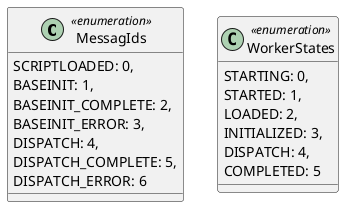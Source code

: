 @startuml

class MessagIds <<enumeration>> {
  SCRIPTLOADED: 0,
  BASEINIT: 1,
  BASEINIT_COMPLETE: 2,
  BASEINIT_ERROR: 3,
  DISPATCH: 4,
  DISPATCH_COMPLETE: 5,
  DISPATCH_ERROR: 6
}

class WorkerStates <<enumeration>> {
  STARTING: 0,
  STARTED: 1,
  LOADED: 2,
  INITIALIZED: 3,
  DISPATCH: 4,
  COMPLETED: 5
}

@enduml
